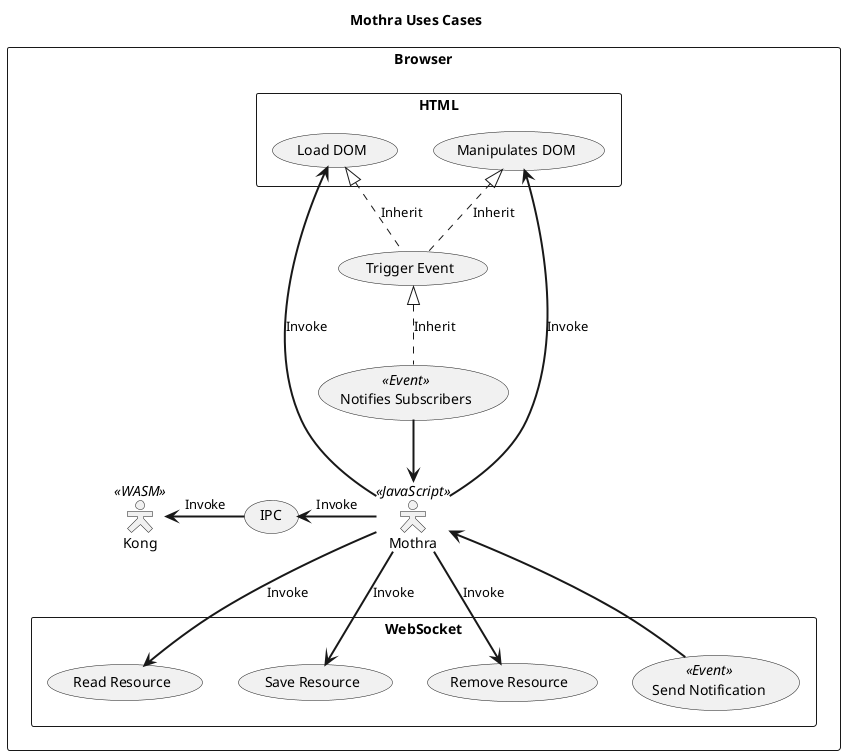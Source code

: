 @startuml
title Mothra Uses Cases
top to bottom direction
skinparam actorStyle hollow

rectangle Browser {
    rectangle HTML {
        usecase (Load DOM) as LoadDom
        usecase (Manipulates DOM) as ManipDom
    }

    rectangle WebSocket {
        usecase (Read Resource) as ReadRes
        usecase (Save Resource) as SaveRes
        usecase (Remove Resource) as RemoveRes
        usecase (Send Notification) << Event >> as Notification
    }

    usecase (Trigger Event) as TriggerEvent
    usecase (Notifies Subscribers) << Event >> as Notify
    usecase (IPC)

    TriggerEvent <|.d. Notify : Inherit
    TriggerEvent .u.|> ManipDom : Inherit
    TriggerEvent .u.|> LoadDom : Inherit

    actor Kong << WASM >> as Kong
    actor Mothra << JavaScript >> as Mothra

    Notify =d=> Mothra

    Mothra =u=> ManipDom : Invoke
    Mothra =u=> LoadDom : Invoke

    Mothra =d=> ReadRes : Invoke
    Mothra =d=> SaveRes : Invoke
    Mothra =d=> RemoveRes : Invoke

    Mothra <=d= Notification

    Kong <=r= IPC : Invoke
    IPC <=r= Mothra : Invoke
}
@enduml